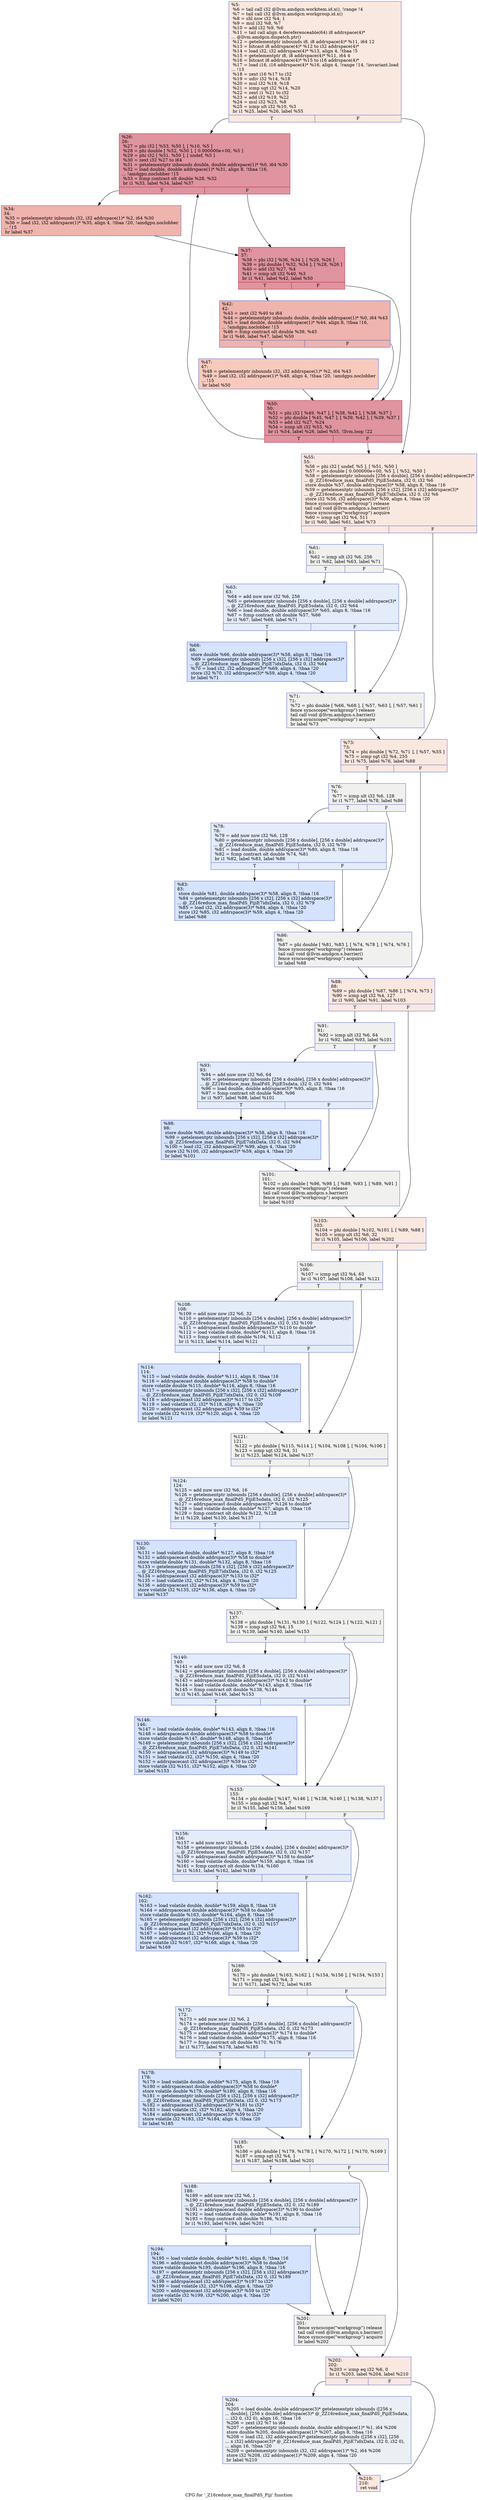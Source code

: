 digraph "CFG for '_Z16reduce_max_finalPdS_Piji' function" {
	label="CFG for '_Z16reduce_max_finalPdS_Piji' function";

	Node0x46ca080 [shape=record,color="#3d50c3ff", style=filled, fillcolor="#f1ccb870",label="{%5:\l  %6 = tail call i32 @llvm.amdgcn.workitem.id.x(), !range !4\l  %7 = tail call i32 @llvm.amdgcn.workgroup.id.x()\l  %8 = shl nsw i32 %4, 1\l  %9 = mul i32 %8, %7\l  %10 = add i32 %9, %6\l  %11 = tail call align 4 dereferenceable(64) i8 addrspace(4)*\l... @llvm.amdgcn.dispatch.ptr()\l  %12 = getelementptr inbounds i8, i8 addrspace(4)* %11, i64 12\l  %13 = bitcast i8 addrspace(4)* %12 to i32 addrspace(4)*\l  %14 = load i32, i32 addrspace(4)* %13, align 4, !tbaa !5\l  %15 = getelementptr i8, i8 addrspace(4)* %11, i64 4\l  %16 = bitcast i8 addrspace(4)* %15 to i16 addrspace(4)*\l  %17 = load i16, i16 addrspace(4)* %16, align 4, !range !14, !invariant.load\l... !15\l  %18 = zext i16 %17 to i32\l  %19 = udiv i32 %14, %18\l  %20 = mul i32 %19, %18\l  %21 = icmp ugt i32 %14, %20\l  %22 = zext i1 %21 to i32\l  %23 = add i32 %19, %22\l  %24 = mul i32 %23, %8\l  %25 = icmp ult i32 %10, %3\l  br i1 %25, label %26, label %55\l|{<s0>T|<s1>F}}"];
	Node0x46ca080:s0 -> Node0x46cc700;
	Node0x46ca080:s1 -> Node0x46cc790;
	Node0x46cc700 [shape=record,color="#b70d28ff", style=filled, fillcolor="#b70d2870",label="{%26:\l26:                                               \l  %27 = phi i32 [ %53, %50 ], [ %10, %5 ]\l  %28 = phi double [ %52, %50 ], [ 0.000000e+00, %5 ]\l  %29 = phi i32 [ %51, %50 ], [ undef, %5 ]\l  %30 = zext i32 %27 to i64\l  %31 = getelementptr inbounds double, double addrspace(1)* %0, i64 %30\l  %32 = load double, double addrspace(1)* %31, align 8, !tbaa !16,\l... !amdgpu.noclobber !15\l  %33 = fcmp contract olt double %28, %32\l  br i1 %33, label %34, label %37\l|{<s0>T|<s1>F}}"];
	Node0x46cc700:s0 -> Node0x46cbf10;
	Node0x46cc700:s1 -> Node0x46ce200;
	Node0x46cbf10 [shape=record,color="#3d50c3ff", style=filled, fillcolor="#d8564670",label="{%34:\l34:                                               \l  %35 = getelementptr inbounds i32, i32 addrspace(1)* %2, i64 %30\l  %36 = load i32, i32 addrspace(1)* %35, align 4, !tbaa !20, !amdgpu.noclobber\l... !15\l  br label %37\l}"];
	Node0x46cbf10 -> Node0x46ce200;
	Node0x46ce200 [shape=record,color="#b70d28ff", style=filled, fillcolor="#b70d2870",label="{%37:\l37:                                               \l  %38 = phi i32 [ %36, %34 ], [ %29, %26 ]\l  %39 = phi double [ %32, %34 ], [ %28, %26 ]\l  %40 = add i32 %27, %4\l  %41 = icmp ult i32 %40, %3\l  br i1 %41, label %42, label %50\l|{<s0>T|<s1>F}}"];
	Node0x46ce200:s0 -> Node0x46ce880;
	Node0x46ce200:s1 -> Node0x46cc8d0;
	Node0x46ce880 [shape=record,color="#3d50c3ff", style=filled, fillcolor="#d8564670",label="{%42:\l42:                                               \l  %43 = zext i32 %40 to i64\l  %44 = getelementptr inbounds double, double addrspace(1)* %0, i64 %43\l  %45 = load double, double addrspace(1)* %44, align 8, !tbaa !16,\l... !amdgpu.noclobber !15\l  %46 = fcmp contract olt double %39, %45\l  br i1 %46, label %47, label %50\l|{<s0>T|<s1>F}}"];
	Node0x46ce880:s0 -> Node0x46cf1a0;
	Node0x46ce880:s1 -> Node0x46cc8d0;
	Node0x46cf1a0 [shape=record,color="#3d50c3ff", style=filled, fillcolor="#ef886b70",label="{%47:\l47:                                               \l  %48 = getelementptr inbounds i32, i32 addrspace(1)* %2, i64 %43\l  %49 = load i32, i32 addrspace(1)* %48, align 4, !tbaa !20, !amdgpu.noclobber\l... !15\l  br label %50\l}"];
	Node0x46cf1a0 -> Node0x46cc8d0;
	Node0x46cc8d0 [shape=record,color="#b70d28ff", style=filled, fillcolor="#b70d2870",label="{%50:\l50:                                               \l  %51 = phi i32 [ %49, %47 ], [ %38, %42 ], [ %38, %37 ]\l  %52 = phi double [ %45, %47 ], [ %39, %42 ], [ %39, %37 ]\l  %53 = add i32 %27, %24\l  %54 = icmp ult i32 %53, %3\l  br i1 %54, label %26, label %55, !llvm.loop !22\l|{<s0>T|<s1>F}}"];
	Node0x46cc8d0:s0 -> Node0x46cc700;
	Node0x46cc8d0:s1 -> Node0x46cc790;
	Node0x46cc790 [shape=record,color="#3d50c3ff", style=filled, fillcolor="#f1ccb870",label="{%55:\l55:                                               \l  %56 = phi i32 [ undef, %5 ], [ %51, %50 ]\l  %57 = phi double [ 0.000000e+00, %5 ], [ %52, %50 ]\l  %58 = getelementptr inbounds [256 x double], [256 x double] addrspace(3)*\l... @_ZZ16reduce_max_finalPdS_PijiE5sdata, i32 0, i32 %6\l  store double %57, double addrspace(3)* %58, align 8, !tbaa !16\l  %59 = getelementptr inbounds [256 x i32], [256 x i32] addrspace(3)*\l... @_ZZ16reduce_max_finalPdS_PijiE7idxData, i32 0, i32 %6\l  store i32 %56, i32 addrspace(3)* %59, align 4, !tbaa !20\l  fence syncscope(\"workgroup\") release\l  tail call void @llvm.amdgcn.s.barrier()\l  fence syncscope(\"workgroup\") acquire\l  %60 = icmp sgt i32 %4, 511\l  br i1 %60, label %61, label %73\l|{<s0>T|<s1>F}}"];
	Node0x46cc790:s0 -> Node0x46d0590;
	Node0x46cc790:s1 -> Node0x46d05e0;
	Node0x46d0590 [shape=record,color="#3d50c3ff", style=filled, fillcolor="#dedcdb70",label="{%61:\l61:                                               \l  %62 = icmp ult i32 %6, 256\l  br i1 %62, label %63, label %71\l|{<s0>T|<s1>F}}"];
	Node0x46d0590:s0 -> Node0x46d07a0;
	Node0x46d0590:s1 -> Node0x46d07f0;
	Node0x46d07a0 [shape=record,color="#3d50c3ff", style=filled, fillcolor="#c1d4f470",label="{%63:\l63:                                               \l  %64 = add nuw nsw i32 %6, 256\l  %65 = getelementptr inbounds [256 x double], [256 x double] addrspace(3)*\l... @_ZZ16reduce_max_finalPdS_PijiE5sdata, i32 0, i32 %64\l  %66 = load double, double addrspace(3)* %65, align 8, !tbaa !16\l  %67 = fcmp contract olt double %57, %66\l  br i1 %67, label %68, label %71\l|{<s0>T|<s1>F}}"];
	Node0x46d07a0:s0 -> Node0x46ce000;
	Node0x46d07a0:s1 -> Node0x46d07f0;
	Node0x46ce000 [shape=record,color="#3d50c3ff", style=filled, fillcolor="#a1c0ff70",label="{%68:\l68:                                               \l  store double %66, double addrspace(3)* %58, align 8, !tbaa !16\l  %69 = getelementptr inbounds [256 x i32], [256 x i32] addrspace(3)*\l... @_ZZ16reduce_max_finalPdS_PijiE7idxData, i32 0, i32 %64\l  %70 = load i32, i32 addrspace(3)* %69, align 4, !tbaa !20\l  store i32 %70, i32 addrspace(3)* %59, align 4, !tbaa !20\l  br label %71\l}"];
	Node0x46ce000 -> Node0x46d07f0;
	Node0x46d07f0 [shape=record,color="#3d50c3ff", style=filled, fillcolor="#dedcdb70",label="{%71:\l71:                                               \l  %72 = phi double [ %66, %68 ], [ %57, %63 ], [ %57, %61 ]\l  fence syncscope(\"workgroup\") release\l  tail call void @llvm.amdgcn.s.barrier()\l  fence syncscope(\"workgroup\") acquire\l  br label %73\l}"];
	Node0x46d07f0 -> Node0x46d05e0;
	Node0x46d05e0 [shape=record,color="#3d50c3ff", style=filled, fillcolor="#f1ccb870",label="{%73:\l73:                                               \l  %74 = phi double [ %72, %71 ], [ %57, %55 ]\l  %75 = icmp sgt i32 %4, 255\l  br i1 %75, label %76, label %88\l|{<s0>T|<s1>F}}"];
	Node0x46d05e0:s0 -> Node0x46d15e0;
	Node0x46d05e0:s1 -> Node0x46d1630;
	Node0x46d15e0 [shape=record,color="#3d50c3ff", style=filled, fillcolor="#dedcdb70",label="{%76:\l76:                                               \l  %77 = icmp ult i32 %6, 128\l  br i1 %77, label %78, label %86\l|{<s0>T|<s1>F}}"];
	Node0x46d15e0:s0 -> Node0x46d17c0;
	Node0x46d15e0:s1 -> Node0x46d1810;
	Node0x46d17c0 [shape=record,color="#3d50c3ff", style=filled, fillcolor="#c1d4f470",label="{%78:\l78:                                               \l  %79 = add nuw nsw i32 %6, 128\l  %80 = getelementptr inbounds [256 x double], [256 x double] addrspace(3)*\l... @_ZZ16reduce_max_finalPdS_PijiE5sdata, i32 0, i32 %79\l  %81 = load double, double addrspace(3)* %80, align 8, !tbaa !16\l  %82 = fcmp contract olt double %74, %81\l  br i1 %82, label %83, label %86\l|{<s0>T|<s1>F}}"];
	Node0x46d17c0:s0 -> Node0x46d19a0;
	Node0x46d17c0:s1 -> Node0x46d1810;
	Node0x46d19a0 [shape=record,color="#3d50c3ff", style=filled, fillcolor="#a1c0ff70",label="{%83:\l83:                                               \l  store double %81, double addrspace(3)* %58, align 8, !tbaa !16\l  %84 = getelementptr inbounds [256 x i32], [256 x i32] addrspace(3)*\l... @_ZZ16reduce_max_finalPdS_PijiE7idxData, i32 0, i32 %79\l  %85 = load i32, i32 addrspace(3)* %84, align 4, !tbaa !20\l  store i32 %85, i32 addrspace(3)* %59, align 4, !tbaa !20\l  br label %86\l}"];
	Node0x46d19a0 -> Node0x46d1810;
	Node0x46d1810 [shape=record,color="#3d50c3ff", style=filled, fillcolor="#dedcdb70",label="{%86:\l86:                                               \l  %87 = phi double [ %81, %83 ], [ %74, %78 ], [ %74, %76 ]\l  fence syncscope(\"workgroup\") release\l  tail call void @llvm.amdgcn.s.barrier()\l  fence syncscope(\"workgroup\") acquire\l  br label %88\l}"];
	Node0x46d1810 -> Node0x46d1630;
	Node0x46d1630 [shape=record,color="#3d50c3ff", style=filled, fillcolor="#f1ccb870",label="{%88:\l88:                                               \l  %89 = phi double [ %87, %86 ], [ %74, %73 ]\l  %90 = icmp sgt i32 %4, 127\l  br i1 %90, label %91, label %103\l|{<s0>T|<s1>F}}"];
	Node0x46d1630:s0 -> Node0x46d2340;
	Node0x46d1630:s1 -> Node0x46d2390;
	Node0x46d2340 [shape=record,color="#3d50c3ff", style=filled, fillcolor="#dedcdb70",label="{%91:\l91:                                               \l  %92 = icmp ult i32 %6, 64\l  br i1 %92, label %93, label %101\l|{<s0>T|<s1>F}}"];
	Node0x46d2340:s0 -> Node0x46d2550;
	Node0x46d2340:s1 -> Node0x46d25a0;
	Node0x46d2550 [shape=record,color="#3d50c3ff", style=filled, fillcolor="#c1d4f470",label="{%93:\l93:                                               \l  %94 = add nuw nsw i32 %6, 64\l  %95 = getelementptr inbounds [256 x double], [256 x double] addrspace(3)*\l... @_ZZ16reduce_max_finalPdS_PijiE5sdata, i32 0, i32 %94\l  %96 = load double, double addrspace(3)* %95, align 8, !tbaa !16\l  %97 = fcmp contract olt double %89, %96\l  br i1 %97, label %98, label %101\l|{<s0>T|<s1>F}}"];
	Node0x46d2550:s0 -> Node0x46d2730;
	Node0x46d2550:s1 -> Node0x46d25a0;
	Node0x46d2730 [shape=record,color="#3d50c3ff", style=filled, fillcolor="#a1c0ff70",label="{%98:\l98:                                               \l  store double %96, double addrspace(3)* %58, align 8, !tbaa !16\l  %99 = getelementptr inbounds [256 x i32], [256 x i32] addrspace(3)*\l... @_ZZ16reduce_max_finalPdS_PijiE7idxData, i32 0, i32 %94\l  %100 = load i32, i32 addrspace(3)* %99, align 4, !tbaa !20\l  store i32 %100, i32 addrspace(3)* %59, align 4, !tbaa !20\l  br label %101\l}"];
	Node0x46d2730 -> Node0x46d25a0;
	Node0x46d25a0 [shape=record,color="#3d50c3ff", style=filled, fillcolor="#dedcdb70",label="{%101:\l101:                                              \l  %102 = phi double [ %96, %98 ], [ %89, %93 ], [ %89, %91 ]\l  fence syncscope(\"workgroup\") release\l  tail call void @llvm.amdgcn.s.barrier()\l  fence syncscope(\"workgroup\") acquire\l  br label %103\l}"];
	Node0x46d25a0 -> Node0x46d2390;
	Node0x46d2390 [shape=record,color="#3d50c3ff", style=filled, fillcolor="#f1ccb870",label="{%103:\l103:                                              \l  %104 = phi double [ %102, %101 ], [ %89, %88 ]\l  %105 = icmp ult i32 %6, 32\l  br i1 %105, label %106, label %202\l|{<s0>T|<s1>F}}"];
	Node0x46d2390:s0 -> Node0x46d30d0;
	Node0x46d2390:s1 -> Node0x46d3120;
	Node0x46d30d0 [shape=record,color="#3d50c3ff", style=filled, fillcolor="#dedcdb70",label="{%106:\l106:                                              \l  %107 = icmp sgt i32 %4, 63\l  br i1 %107, label %108, label %121\l|{<s0>T|<s1>F}}"];
	Node0x46d30d0:s0 -> Node0x46d32e0;
	Node0x46d30d0:s1 -> Node0x46d3330;
	Node0x46d32e0 [shape=record,color="#3d50c3ff", style=filled, fillcolor="#c1d4f470",label="{%108:\l108:                                              \l  %109 = add nuw nsw i32 %6, 32\l  %110 = getelementptr inbounds [256 x double], [256 x double] addrspace(3)*\l... @_ZZ16reduce_max_finalPdS_PijiE5sdata, i32 0, i32 %109\l  %111 = addrspacecast double addrspace(3)* %110 to double*\l  %112 = load volatile double, double* %111, align 8, !tbaa !16\l  %113 = fcmp contract olt double %104, %112\l  br i1 %113, label %114, label %121\l|{<s0>T|<s1>F}}"];
	Node0x46d32e0:s0 -> Node0x46d34c0;
	Node0x46d32e0:s1 -> Node0x46d3330;
	Node0x46d34c0 [shape=record,color="#3d50c3ff", style=filled, fillcolor="#a1c0ff70",label="{%114:\l114:                                              \l  %115 = load volatile double, double* %111, align 8, !tbaa !16\l  %116 = addrspacecast double addrspace(3)* %58 to double*\l  store volatile double %115, double* %116, align 8, !tbaa !16\l  %117 = getelementptr inbounds [256 x i32], [256 x i32] addrspace(3)*\l... @_ZZ16reduce_max_finalPdS_PijiE7idxData, i32 0, i32 %109\l  %118 = addrspacecast i32 addrspace(3)* %117 to i32*\l  %119 = load volatile i32, i32* %118, align 4, !tbaa !20\l  %120 = addrspacecast i32 addrspace(3)* %59 to i32*\l  store volatile i32 %119, i32* %120, align 4, !tbaa !20\l  br label %121\l}"];
	Node0x46d34c0 -> Node0x46d3330;
	Node0x46d3330 [shape=record,color="#3d50c3ff", style=filled, fillcolor="#dedcdb70",label="{%121:\l121:                                              \l  %122 = phi double [ %115, %114 ], [ %104, %108 ], [ %104, %106 ]\l  %123 = icmp sgt i32 %4, 31\l  br i1 %123, label %124, label %137\l|{<s0>T|<s1>F}}"];
	Node0x46d3330:s0 -> Node0x46d3e00;
	Node0x46d3330:s1 -> Node0x46d3e50;
	Node0x46d3e00 [shape=record,color="#3d50c3ff", style=filled, fillcolor="#c1d4f470",label="{%124:\l124:                                              \l  %125 = add nuw nsw i32 %6, 16\l  %126 = getelementptr inbounds [256 x double], [256 x double] addrspace(3)*\l... @_ZZ16reduce_max_finalPdS_PijiE5sdata, i32 0, i32 %125\l  %127 = addrspacecast double addrspace(3)* %126 to double*\l  %128 = load volatile double, double* %127, align 8, !tbaa !16\l  %129 = fcmp contract olt double %122, %128\l  br i1 %129, label %130, label %137\l|{<s0>T|<s1>F}}"];
	Node0x46d3e00:s0 -> Node0x46d4010;
	Node0x46d3e00:s1 -> Node0x46d3e50;
	Node0x46d4010 [shape=record,color="#3d50c3ff", style=filled, fillcolor="#a1c0ff70",label="{%130:\l130:                                              \l  %131 = load volatile double, double* %127, align 8, !tbaa !16\l  %132 = addrspacecast double addrspace(3)* %58 to double*\l  store volatile double %131, double* %132, align 8, !tbaa !16\l  %133 = getelementptr inbounds [256 x i32], [256 x i32] addrspace(3)*\l... @_ZZ16reduce_max_finalPdS_PijiE7idxData, i32 0, i32 %125\l  %134 = addrspacecast i32 addrspace(3)* %133 to i32*\l  %135 = load volatile i32, i32* %134, align 4, !tbaa !20\l  %136 = addrspacecast i32 addrspace(3)* %59 to i32*\l  store volatile i32 %135, i32* %136, align 4, !tbaa !20\l  br label %137\l}"];
	Node0x46d4010 -> Node0x46d3e50;
	Node0x46d3e50 [shape=record,color="#3d50c3ff", style=filled, fillcolor="#dedcdb70",label="{%137:\l137:                                              \l  %138 = phi double [ %131, %130 ], [ %122, %124 ], [ %122, %121 ]\l  %139 = icmp sgt i32 %4, 15\l  br i1 %139, label %140, label %153\l|{<s0>T|<s1>F}}"];
	Node0x46d3e50:s0 -> Node0x46d4d70;
	Node0x46d3e50:s1 -> Node0x46d4dc0;
	Node0x46d4d70 [shape=record,color="#3d50c3ff", style=filled, fillcolor="#c1d4f470",label="{%140:\l140:                                              \l  %141 = add nuw nsw i32 %6, 8\l  %142 = getelementptr inbounds [256 x double], [256 x double] addrspace(3)*\l... @_ZZ16reduce_max_finalPdS_PijiE5sdata, i32 0, i32 %141\l  %143 = addrspacecast double addrspace(3)* %142 to double*\l  %144 = load volatile double, double* %143, align 8, !tbaa !16\l  %145 = fcmp contract olt double %138, %144\l  br i1 %145, label %146, label %153\l|{<s0>T|<s1>F}}"];
	Node0x46d4d70:s0 -> Node0x46d4f80;
	Node0x46d4d70:s1 -> Node0x46d4dc0;
	Node0x46d4f80 [shape=record,color="#3d50c3ff", style=filled, fillcolor="#a1c0ff70",label="{%146:\l146:                                              \l  %147 = load volatile double, double* %143, align 8, !tbaa !16\l  %148 = addrspacecast double addrspace(3)* %58 to double*\l  store volatile double %147, double* %148, align 8, !tbaa !16\l  %149 = getelementptr inbounds [256 x i32], [256 x i32] addrspace(3)*\l... @_ZZ16reduce_max_finalPdS_PijiE7idxData, i32 0, i32 %141\l  %150 = addrspacecast i32 addrspace(3)* %149 to i32*\l  %151 = load volatile i32, i32* %150, align 4, !tbaa !20\l  %152 = addrspacecast i32 addrspace(3)* %59 to i32*\l  store volatile i32 %151, i32* %152, align 4, !tbaa !20\l  br label %153\l}"];
	Node0x46d4f80 -> Node0x46d4dc0;
	Node0x46d4dc0 [shape=record,color="#3d50c3ff", style=filled, fillcolor="#dedcdb70",label="{%153:\l153:                                              \l  %154 = phi double [ %147, %146 ], [ %138, %140 ], [ %138, %137 ]\l  %155 = icmp sgt i32 %4, 7\l  br i1 %155, label %156, label %169\l|{<s0>T|<s1>F}}"];
	Node0x46d4dc0:s0 -> Node0x46d58c0;
	Node0x46d4dc0:s1 -> Node0x46d5910;
	Node0x46d58c0 [shape=record,color="#3d50c3ff", style=filled, fillcolor="#c1d4f470",label="{%156:\l156:                                              \l  %157 = add nuw nsw i32 %6, 4\l  %158 = getelementptr inbounds [256 x double], [256 x double] addrspace(3)*\l... @_ZZ16reduce_max_finalPdS_PijiE5sdata, i32 0, i32 %157\l  %159 = addrspacecast double addrspace(3)* %158 to double*\l  %160 = load volatile double, double* %159, align 8, !tbaa !16\l  %161 = fcmp contract olt double %154, %160\l  br i1 %161, label %162, label %169\l|{<s0>T|<s1>F}}"];
	Node0x46d58c0:s0 -> Node0x46d5ad0;
	Node0x46d58c0:s1 -> Node0x46d5910;
	Node0x46d5ad0 [shape=record,color="#3d50c3ff", style=filled, fillcolor="#a1c0ff70",label="{%162:\l162:                                              \l  %163 = load volatile double, double* %159, align 8, !tbaa !16\l  %164 = addrspacecast double addrspace(3)* %58 to double*\l  store volatile double %163, double* %164, align 8, !tbaa !16\l  %165 = getelementptr inbounds [256 x i32], [256 x i32] addrspace(3)*\l... @_ZZ16reduce_max_finalPdS_PijiE7idxData, i32 0, i32 %157\l  %166 = addrspacecast i32 addrspace(3)* %165 to i32*\l  %167 = load volatile i32, i32* %166, align 4, !tbaa !20\l  %168 = addrspacecast i32 addrspace(3)* %59 to i32*\l  store volatile i32 %167, i32* %168, align 4, !tbaa !20\l  br label %169\l}"];
	Node0x46d5ad0 -> Node0x46d5910;
	Node0x46d5910 [shape=record,color="#3d50c3ff", style=filled, fillcolor="#dedcdb70",label="{%169:\l169:                                              \l  %170 = phi double [ %163, %162 ], [ %154, %156 ], [ %154, %153 ]\l  %171 = icmp sgt i32 %4, 3\l  br i1 %171, label %172, label %185\l|{<s0>T|<s1>F}}"];
	Node0x46d5910:s0 -> Node0x46d6410;
	Node0x46d5910:s1 -> Node0x46d6460;
	Node0x46d6410 [shape=record,color="#3d50c3ff", style=filled, fillcolor="#c1d4f470",label="{%172:\l172:                                              \l  %173 = add nuw nsw i32 %6, 2\l  %174 = getelementptr inbounds [256 x double], [256 x double] addrspace(3)*\l... @_ZZ16reduce_max_finalPdS_PijiE5sdata, i32 0, i32 %173\l  %175 = addrspacecast double addrspace(3)* %174 to double*\l  %176 = load volatile double, double* %175, align 8, !tbaa !16\l  %177 = fcmp contract olt double %170, %176\l  br i1 %177, label %178, label %185\l|{<s0>T|<s1>F}}"];
	Node0x46d6410:s0 -> Node0x46d6620;
	Node0x46d6410:s1 -> Node0x46d6460;
	Node0x46d6620 [shape=record,color="#3d50c3ff", style=filled, fillcolor="#a1c0ff70",label="{%178:\l178:                                              \l  %179 = load volatile double, double* %175, align 8, !tbaa !16\l  %180 = addrspacecast double addrspace(3)* %58 to double*\l  store volatile double %179, double* %180, align 8, !tbaa !16\l  %181 = getelementptr inbounds [256 x i32], [256 x i32] addrspace(3)*\l... @_ZZ16reduce_max_finalPdS_PijiE7idxData, i32 0, i32 %173\l  %182 = addrspacecast i32 addrspace(3)* %181 to i32*\l  %183 = load volatile i32, i32* %182, align 4, !tbaa !20\l  %184 = addrspacecast i32 addrspace(3)* %59 to i32*\l  store volatile i32 %183, i32* %184, align 4, !tbaa !20\l  br label %185\l}"];
	Node0x46d6620 -> Node0x46d6460;
	Node0x46d6460 [shape=record,color="#3d50c3ff", style=filled, fillcolor="#dedcdb70",label="{%185:\l185:                                              \l  %186 = phi double [ %179, %178 ], [ %170, %172 ], [ %170, %169 ]\l  %187 = icmp sgt i32 %4, 1\l  br i1 %187, label %188, label %201\l|{<s0>T|<s1>F}}"];
	Node0x46d6460:s0 -> Node0x46d6f60;
	Node0x46d6460:s1 -> Node0x46d6fb0;
	Node0x46d6f60 [shape=record,color="#3d50c3ff", style=filled, fillcolor="#c1d4f470",label="{%188:\l188:                                              \l  %189 = add nuw nsw i32 %6, 1\l  %190 = getelementptr inbounds [256 x double], [256 x double] addrspace(3)*\l... @_ZZ16reduce_max_finalPdS_PijiE5sdata, i32 0, i32 %189\l  %191 = addrspacecast double addrspace(3)* %190 to double*\l  %192 = load volatile double, double* %191, align 8, !tbaa !16\l  %193 = fcmp contract olt double %186, %192\l  br i1 %193, label %194, label %201\l|{<s0>T|<s1>F}}"];
	Node0x46d6f60:s0 -> Node0x46d7140;
	Node0x46d6f60:s1 -> Node0x46d6fb0;
	Node0x46d7140 [shape=record,color="#3d50c3ff", style=filled, fillcolor="#a1c0ff70",label="{%194:\l194:                                              \l  %195 = load volatile double, double* %191, align 8, !tbaa !16\l  %196 = addrspacecast double addrspace(3)* %58 to double*\l  store volatile double %195, double* %196, align 8, !tbaa !16\l  %197 = getelementptr inbounds [256 x i32], [256 x i32] addrspace(3)*\l... @_ZZ16reduce_max_finalPdS_PijiE7idxData, i32 0, i32 %189\l  %198 = addrspacecast i32 addrspace(3)* %197 to i32*\l  %199 = load volatile i32, i32* %198, align 4, !tbaa !20\l  %200 = addrspacecast i32 addrspace(3)* %59 to i32*\l  store volatile i32 %199, i32* %200, align 4, !tbaa !20\l  br label %201\l}"];
	Node0x46d7140 -> Node0x46d6fb0;
	Node0x46d6fb0 [shape=record,color="#3d50c3ff", style=filled, fillcolor="#dedcdb70",label="{%201:\l201:                                              \l  fence syncscope(\"workgroup\") release\l  tail call void @llvm.amdgcn.s.barrier()\l  fence syncscope(\"workgroup\") acquire\l  br label %202\l}"];
	Node0x46d6fb0 -> Node0x46d3120;
	Node0x46d3120 [shape=record,color="#3d50c3ff", style=filled, fillcolor="#f1ccb870",label="{%202:\l202:                                              \l  %203 = icmp eq i32 %6, 0\l  br i1 %203, label %204, label %210\l|{<s0>T|<s1>F}}"];
	Node0x46d3120:s0 -> Node0x46cac00;
	Node0x46d3120:s1 -> Node0x46cac50;
	Node0x46cac00 [shape=record,color="#3d50c3ff", style=filled, fillcolor="#d1dae970",label="{%204:\l204:                                              \l  %205 = load double, double addrspace(3)* getelementptr inbounds ([256 x\l... double], [256 x double] addrspace(3)* @_ZZ16reduce_max_finalPdS_PijiE5sdata,\l... i32 0, i32 0), align 16, !tbaa !16\l  %206 = zext i32 %7 to i64\l  %207 = getelementptr inbounds double, double addrspace(1)* %1, i64 %206\l  store double %205, double addrspace(1)* %207, align 8, !tbaa !16\l  %208 = load i32, i32 addrspace(3)* getelementptr inbounds ([256 x i32], [256\l... x i32] addrspace(3)* @_ZZ16reduce_max_finalPdS_PijiE7idxData, i32 0, i32 0),\l... align 16, !tbaa !20\l  %209 = getelementptr inbounds i32, i32 addrspace(1)* %2, i64 %206\l  store i32 %208, i32 addrspace(1)* %209, align 4, !tbaa !20\l  br label %210\l}"];
	Node0x46cac00 -> Node0x46cac50;
	Node0x46cac50 [shape=record,color="#3d50c3ff", style=filled, fillcolor="#f1ccb870",label="{%210:\l210:                                              \l  ret void\l}"];
}
